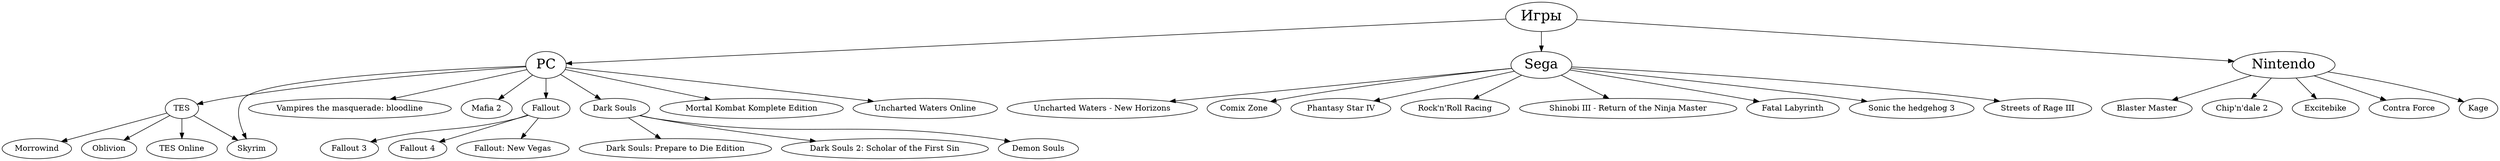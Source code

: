 digraph G {
    Игры [fontsize=26];
        Игры -> PC;
        Игры -> Sega;
        Игры -> Nintendo;
    PC [fontsize=24];
        PC -> TES;
            TES -> Morrowind;
            TES -> Oblivion;
            TES -> Skyrim;
            TES -> "TES Online";
        PC -> "Vampires the masquerade: bloodline";
        PC -> "Mafia 2";
        PC -> Skyrim;
        PC -> Fallout;
            Fallout -> "Fallout 3";
            Fallout -> "Fallout 4";
            Fallout -> "Fallout: New Vegas";
        PC -> "Dark Souls";
            "Dark Souls" -> "Dark Souls: Prepare to Die Edition";
            "Dark Souls" -> "Dark Souls 2: Scholar of the First Sin";
            "Dark Souls" -> "Demon Souls";
        PC -> "Mortal Kombat Komplete Edition";
        PC -> "Uncharted Waters Online";
    Sega [fontsize=24];
        Sega -> "Uncharted Waters - New Horizons";
        Sega -> "Comix Zone";
        Sega -> "Phantasy Star IV";
        Sega -> "Rock'n'Roll Racing";
        Sega -> "Shinobi III - Return of the Ninja Master";
        Sega -> "Fatal Labyrinth";
        Sega -> "Sonic the hedgehog 3";
        Sega -> "Streets of Rage III";
    Nintendo [fontsize=24];
        Nintendo -> "Blaster Master";
        Nintendo -> "Chip'n'dale 2";
        Nintendo -> Excitebike;
        Nintendo -> "Contra Force";
        Nintendo -> Kage;
}
